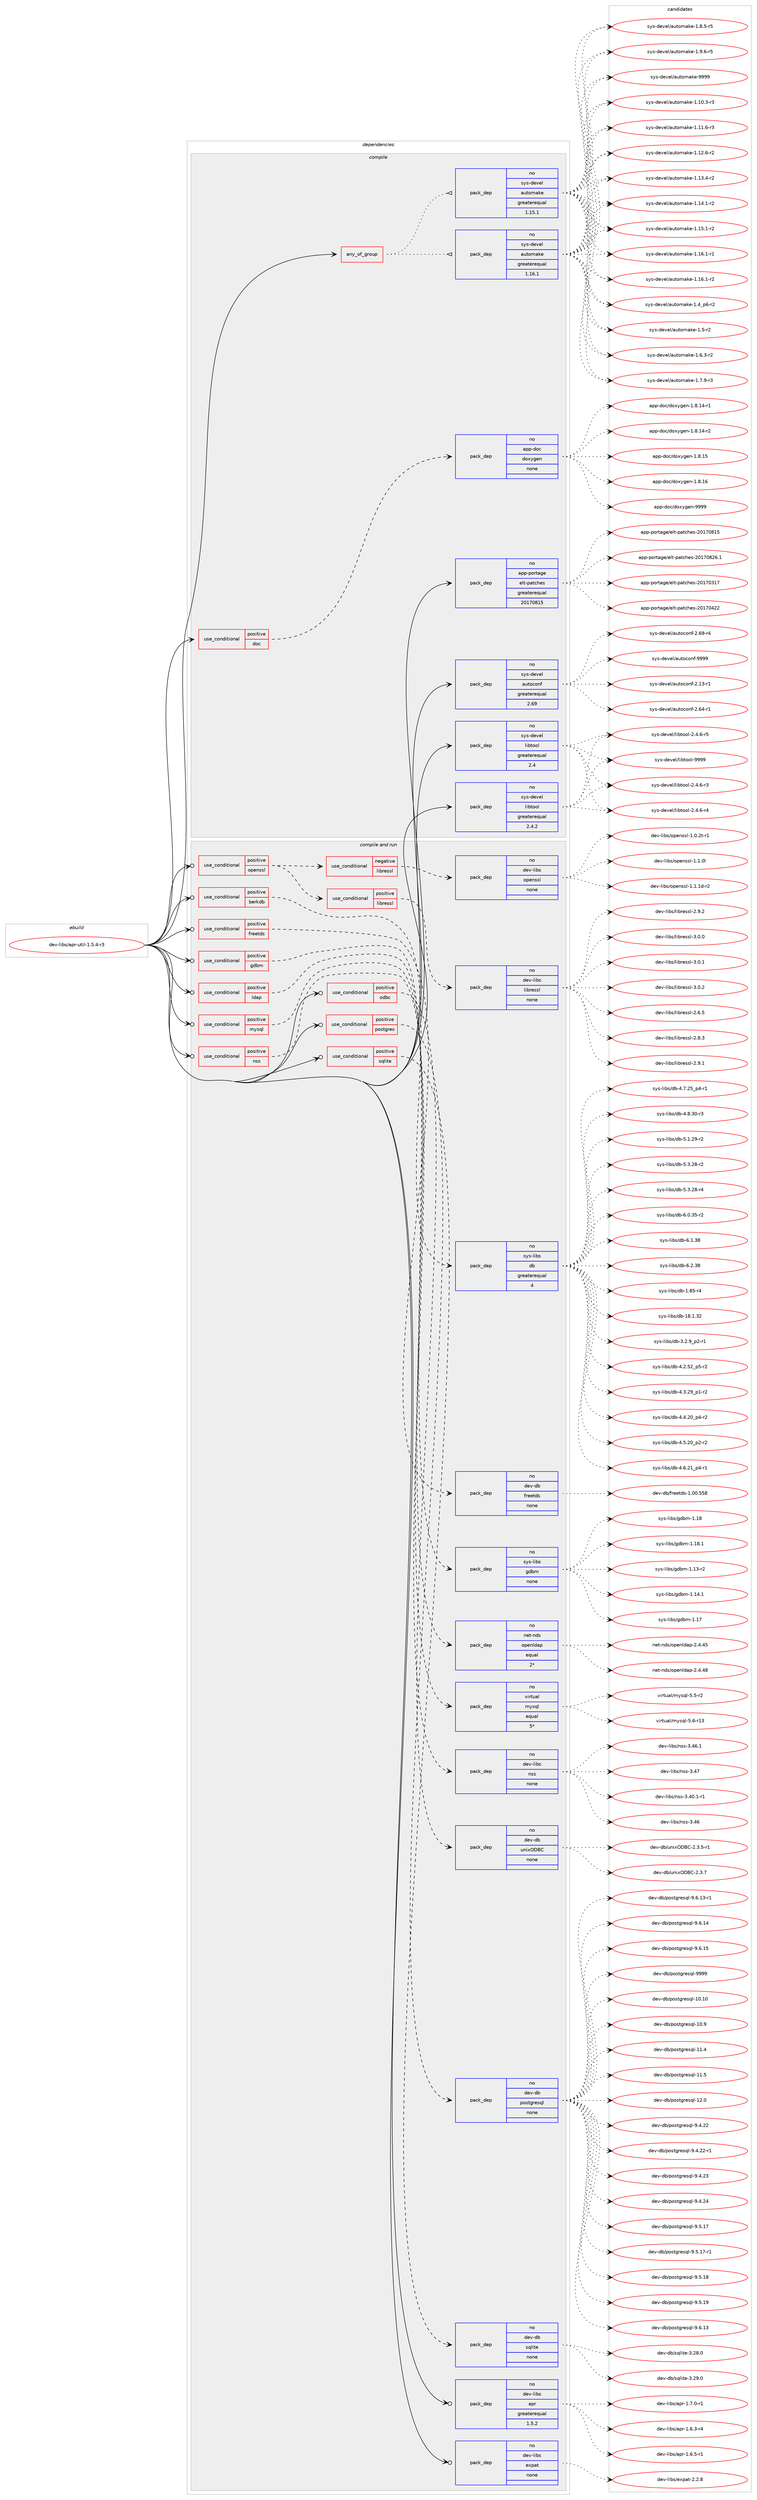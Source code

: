 digraph prolog {

# *************
# Graph options
# *************

newrank=true;
concentrate=true;
compound=true;
graph [rankdir=LR,fontname=Helvetica,fontsize=10,ranksep=1.5];#, ranksep=2.5, nodesep=0.2];
edge  [arrowhead=vee];
node  [fontname=Helvetica,fontsize=10];

# **********
# The ebuild
# **********

subgraph cluster_leftcol {
color=gray;
rank=same;
label=<<i>ebuild</i>>;
id [label="dev-libs/apr-util-1.5.4-r3", color=red, width=4, href="../dev-libs/apr-util-1.5.4-r3.svg"];
}

# ****************
# The dependencies
# ****************

subgraph cluster_midcol {
color=gray;
label=<<i>dependencies</i>>;
subgraph cluster_compile {
fillcolor="#eeeeee";
style=filled;
label=<<i>compile</i>>;
subgraph any11004 {
dependency562628 [label=<<TABLE BORDER="0" CELLBORDER="1" CELLSPACING="0" CELLPADDING="4"><TR><TD CELLPADDING="10">any_of_group</TD></TR></TABLE>>, shape=none, color=red];subgraph pack420207 {
dependency562629 [label=<<TABLE BORDER="0" CELLBORDER="1" CELLSPACING="0" CELLPADDING="4" WIDTH="220"><TR><TD ROWSPAN="6" CELLPADDING="30">pack_dep</TD></TR><TR><TD WIDTH="110">no</TD></TR><TR><TD>sys-devel</TD></TR><TR><TD>automake</TD></TR><TR><TD>greaterequal</TD></TR><TR><TD>1.16.1</TD></TR></TABLE>>, shape=none, color=blue];
}
dependency562628:e -> dependency562629:w [weight=20,style="dotted",arrowhead="oinv"];
subgraph pack420208 {
dependency562630 [label=<<TABLE BORDER="0" CELLBORDER="1" CELLSPACING="0" CELLPADDING="4" WIDTH="220"><TR><TD ROWSPAN="6" CELLPADDING="30">pack_dep</TD></TR><TR><TD WIDTH="110">no</TD></TR><TR><TD>sys-devel</TD></TR><TR><TD>automake</TD></TR><TR><TD>greaterequal</TD></TR><TR><TD>1.15.1</TD></TR></TABLE>>, shape=none, color=blue];
}
dependency562628:e -> dependency562630:w [weight=20,style="dotted",arrowhead="oinv"];
}
id:e -> dependency562628:w [weight=20,style="solid",arrowhead="vee"];
subgraph cond131060 {
dependency562631 [label=<<TABLE BORDER="0" CELLBORDER="1" CELLSPACING="0" CELLPADDING="4"><TR><TD ROWSPAN="3" CELLPADDING="10">use_conditional</TD></TR><TR><TD>positive</TD></TR><TR><TD>doc</TD></TR></TABLE>>, shape=none, color=red];
subgraph pack420209 {
dependency562632 [label=<<TABLE BORDER="0" CELLBORDER="1" CELLSPACING="0" CELLPADDING="4" WIDTH="220"><TR><TD ROWSPAN="6" CELLPADDING="30">pack_dep</TD></TR><TR><TD WIDTH="110">no</TD></TR><TR><TD>app-doc</TD></TR><TR><TD>doxygen</TD></TR><TR><TD>none</TD></TR><TR><TD></TD></TR></TABLE>>, shape=none, color=blue];
}
dependency562631:e -> dependency562632:w [weight=20,style="dashed",arrowhead="vee"];
}
id:e -> dependency562631:w [weight=20,style="solid",arrowhead="vee"];
subgraph pack420210 {
dependency562633 [label=<<TABLE BORDER="0" CELLBORDER="1" CELLSPACING="0" CELLPADDING="4" WIDTH="220"><TR><TD ROWSPAN="6" CELLPADDING="30">pack_dep</TD></TR><TR><TD WIDTH="110">no</TD></TR><TR><TD>app-portage</TD></TR><TR><TD>elt-patches</TD></TR><TR><TD>greaterequal</TD></TR><TR><TD>20170815</TD></TR></TABLE>>, shape=none, color=blue];
}
id:e -> dependency562633:w [weight=20,style="solid",arrowhead="vee"];
subgraph pack420211 {
dependency562634 [label=<<TABLE BORDER="0" CELLBORDER="1" CELLSPACING="0" CELLPADDING="4" WIDTH="220"><TR><TD ROWSPAN="6" CELLPADDING="30">pack_dep</TD></TR><TR><TD WIDTH="110">no</TD></TR><TR><TD>sys-devel</TD></TR><TR><TD>autoconf</TD></TR><TR><TD>greaterequal</TD></TR><TR><TD>2.69</TD></TR></TABLE>>, shape=none, color=blue];
}
id:e -> dependency562634:w [weight=20,style="solid",arrowhead="vee"];
subgraph pack420212 {
dependency562635 [label=<<TABLE BORDER="0" CELLBORDER="1" CELLSPACING="0" CELLPADDING="4" WIDTH="220"><TR><TD ROWSPAN="6" CELLPADDING="30">pack_dep</TD></TR><TR><TD WIDTH="110">no</TD></TR><TR><TD>sys-devel</TD></TR><TR><TD>libtool</TD></TR><TR><TD>greaterequal</TD></TR><TR><TD>2.4</TD></TR></TABLE>>, shape=none, color=blue];
}
id:e -> dependency562635:w [weight=20,style="solid",arrowhead="vee"];
subgraph pack420213 {
dependency562636 [label=<<TABLE BORDER="0" CELLBORDER="1" CELLSPACING="0" CELLPADDING="4" WIDTH="220"><TR><TD ROWSPAN="6" CELLPADDING="30">pack_dep</TD></TR><TR><TD WIDTH="110">no</TD></TR><TR><TD>sys-devel</TD></TR><TR><TD>libtool</TD></TR><TR><TD>greaterequal</TD></TR><TR><TD>2.4.2</TD></TR></TABLE>>, shape=none, color=blue];
}
id:e -> dependency562636:w [weight=20,style="solid",arrowhead="vee"];
}
subgraph cluster_compileandrun {
fillcolor="#eeeeee";
style=filled;
label=<<i>compile and run</i>>;
subgraph cond131061 {
dependency562637 [label=<<TABLE BORDER="0" CELLBORDER="1" CELLSPACING="0" CELLPADDING="4"><TR><TD ROWSPAN="3" CELLPADDING="10">use_conditional</TD></TR><TR><TD>positive</TD></TR><TR><TD>berkdb</TD></TR></TABLE>>, shape=none, color=red];
subgraph pack420214 {
dependency562638 [label=<<TABLE BORDER="0" CELLBORDER="1" CELLSPACING="0" CELLPADDING="4" WIDTH="220"><TR><TD ROWSPAN="6" CELLPADDING="30">pack_dep</TD></TR><TR><TD WIDTH="110">no</TD></TR><TR><TD>sys-libs</TD></TR><TR><TD>db</TD></TR><TR><TD>greaterequal</TD></TR><TR><TD>4</TD></TR></TABLE>>, shape=none, color=blue];
}
dependency562637:e -> dependency562638:w [weight=20,style="dashed",arrowhead="vee"];
}
id:e -> dependency562637:w [weight=20,style="solid",arrowhead="odotvee"];
subgraph cond131062 {
dependency562639 [label=<<TABLE BORDER="0" CELLBORDER="1" CELLSPACING="0" CELLPADDING="4"><TR><TD ROWSPAN="3" CELLPADDING="10">use_conditional</TD></TR><TR><TD>positive</TD></TR><TR><TD>freetds</TD></TR></TABLE>>, shape=none, color=red];
subgraph pack420215 {
dependency562640 [label=<<TABLE BORDER="0" CELLBORDER="1" CELLSPACING="0" CELLPADDING="4" WIDTH="220"><TR><TD ROWSPAN="6" CELLPADDING="30">pack_dep</TD></TR><TR><TD WIDTH="110">no</TD></TR><TR><TD>dev-db</TD></TR><TR><TD>freetds</TD></TR><TR><TD>none</TD></TR><TR><TD></TD></TR></TABLE>>, shape=none, color=blue];
}
dependency562639:e -> dependency562640:w [weight=20,style="dashed",arrowhead="vee"];
}
id:e -> dependency562639:w [weight=20,style="solid",arrowhead="odotvee"];
subgraph cond131063 {
dependency562641 [label=<<TABLE BORDER="0" CELLBORDER="1" CELLSPACING="0" CELLPADDING="4"><TR><TD ROWSPAN="3" CELLPADDING="10">use_conditional</TD></TR><TR><TD>positive</TD></TR><TR><TD>gdbm</TD></TR></TABLE>>, shape=none, color=red];
subgraph pack420216 {
dependency562642 [label=<<TABLE BORDER="0" CELLBORDER="1" CELLSPACING="0" CELLPADDING="4" WIDTH="220"><TR><TD ROWSPAN="6" CELLPADDING="30">pack_dep</TD></TR><TR><TD WIDTH="110">no</TD></TR><TR><TD>sys-libs</TD></TR><TR><TD>gdbm</TD></TR><TR><TD>none</TD></TR><TR><TD></TD></TR></TABLE>>, shape=none, color=blue];
}
dependency562641:e -> dependency562642:w [weight=20,style="dashed",arrowhead="vee"];
}
id:e -> dependency562641:w [weight=20,style="solid",arrowhead="odotvee"];
subgraph cond131064 {
dependency562643 [label=<<TABLE BORDER="0" CELLBORDER="1" CELLSPACING="0" CELLPADDING="4"><TR><TD ROWSPAN="3" CELLPADDING="10">use_conditional</TD></TR><TR><TD>positive</TD></TR><TR><TD>ldap</TD></TR></TABLE>>, shape=none, color=red];
subgraph pack420217 {
dependency562644 [label=<<TABLE BORDER="0" CELLBORDER="1" CELLSPACING="0" CELLPADDING="4" WIDTH="220"><TR><TD ROWSPAN="6" CELLPADDING="30">pack_dep</TD></TR><TR><TD WIDTH="110">no</TD></TR><TR><TD>net-nds</TD></TR><TR><TD>openldap</TD></TR><TR><TD>equal</TD></TR><TR><TD>2*</TD></TR></TABLE>>, shape=none, color=blue];
}
dependency562643:e -> dependency562644:w [weight=20,style="dashed",arrowhead="vee"];
}
id:e -> dependency562643:w [weight=20,style="solid",arrowhead="odotvee"];
subgraph cond131065 {
dependency562645 [label=<<TABLE BORDER="0" CELLBORDER="1" CELLSPACING="0" CELLPADDING="4"><TR><TD ROWSPAN="3" CELLPADDING="10">use_conditional</TD></TR><TR><TD>positive</TD></TR><TR><TD>mysql</TD></TR></TABLE>>, shape=none, color=red];
subgraph pack420218 {
dependency562646 [label=<<TABLE BORDER="0" CELLBORDER="1" CELLSPACING="0" CELLPADDING="4" WIDTH="220"><TR><TD ROWSPAN="6" CELLPADDING="30">pack_dep</TD></TR><TR><TD WIDTH="110">no</TD></TR><TR><TD>virtual</TD></TR><TR><TD>mysql</TD></TR><TR><TD>equal</TD></TR><TR><TD>5*</TD></TR></TABLE>>, shape=none, color=blue];
}
dependency562645:e -> dependency562646:w [weight=20,style="dashed",arrowhead="vee"];
}
id:e -> dependency562645:w [weight=20,style="solid",arrowhead="odotvee"];
subgraph cond131066 {
dependency562647 [label=<<TABLE BORDER="0" CELLBORDER="1" CELLSPACING="0" CELLPADDING="4"><TR><TD ROWSPAN="3" CELLPADDING="10">use_conditional</TD></TR><TR><TD>positive</TD></TR><TR><TD>nss</TD></TR></TABLE>>, shape=none, color=red];
subgraph pack420219 {
dependency562648 [label=<<TABLE BORDER="0" CELLBORDER="1" CELLSPACING="0" CELLPADDING="4" WIDTH="220"><TR><TD ROWSPAN="6" CELLPADDING="30">pack_dep</TD></TR><TR><TD WIDTH="110">no</TD></TR><TR><TD>dev-libs</TD></TR><TR><TD>nss</TD></TR><TR><TD>none</TD></TR><TR><TD></TD></TR></TABLE>>, shape=none, color=blue];
}
dependency562647:e -> dependency562648:w [weight=20,style="dashed",arrowhead="vee"];
}
id:e -> dependency562647:w [weight=20,style="solid",arrowhead="odotvee"];
subgraph cond131067 {
dependency562649 [label=<<TABLE BORDER="0" CELLBORDER="1" CELLSPACING="0" CELLPADDING="4"><TR><TD ROWSPAN="3" CELLPADDING="10">use_conditional</TD></TR><TR><TD>positive</TD></TR><TR><TD>odbc</TD></TR></TABLE>>, shape=none, color=red];
subgraph pack420220 {
dependency562650 [label=<<TABLE BORDER="0" CELLBORDER="1" CELLSPACING="0" CELLPADDING="4" WIDTH="220"><TR><TD ROWSPAN="6" CELLPADDING="30">pack_dep</TD></TR><TR><TD WIDTH="110">no</TD></TR><TR><TD>dev-db</TD></TR><TR><TD>unixODBC</TD></TR><TR><TD>none</TD></TR><TR><TD></TD></TR></TABLE>>, shape=none, color=blue];
}
dependency562649:e -> dependency562650:w [weight=20,style="dashed",arrowhead="vee"];
}
id:e -> dependency562649:w [weight=20,style="solid",arrowhead="odotvee"];
subgraph cond131068 {
dependency562651 [label=<<TABLE BORDER="0" CELLBORDER="1" CELLSPACING="0" CELLPADDING="4"><TR><TD ROWSPAN="3" CELLPADDING="10">use_conditional</TD></TR><TR><TD>positive</TD></TR><TR><TD>openssl</TD></TR></TABLE>>, shape=none, color=red];
subgraph cond131069 {
dependency562652 [label=<<TABLE BORDER="0" CELLBORDER="1" CELLSPACING="0" CELLPADDING="4"><TR><TD ROWSPAN="3" CELLPADDING="10">use_conditional</TD></TR><TR><TD>negative</TD></TR><TR><TD>libressl</TD></TR></TABLE>>, shape=none, color=red];
subgraph pack420221 {
dependency562653 [label=<<TABLE BORDER="0" CELLBORDER="1" CELLSPACING="0" CELLPADDING="4" WIDTH="220"><TR><TD ROWSPAN="6" CELLPADDING="30">pack_dep</TD></TR><TR><TD WIDTH="110">no</TD></TR><TR><TD>dev-libs</TD></TR><TR><TD>openssl</TD></TR><TR><TD>none</TD></TR><TR><TD></TD></TR></TABLE>>, shape=none, color=blue];
}
dependency562652:e -> dependency562653:w [weight=20,style="dashed",arrowhead="vee"];
}
dependency562651:e -> dependency562652:w [weight=20,style="dashed",arrowhead="vee"];
subgraph cond131070 {
dependency562654 [label=<<TABLE BORDER="0" CELLBORDER="1" CELLSPACING="0" CELLPADDING="4"><TR><TD ROWSPAN="3" CELLPADDING="10">use_conditional</TD></TR><TR><TD>positive</TD></TR><TR><TD>libressl</TD></TR></TABLE>>, shape=none, color=red];
subgraph pack420222 {
dependency562655 [label=<<TABLE BORDER="0" CELLBORDER="1" CELLSPACING="0" CELLPADDING="4" WIDTH="220"><TR><TD ROWSPAN="6" CELLPADDING="30">pack_dep</TD></TR><TR><TD WIDTH="110">no</TD></TR><TR><TD>dev-libs</TD></TR><TR><TD>libressl</TD></TR><TR><TD>none</TD></TR><TR><TD></TD></TR></TABLE>>, shape=none, color=blue];
}
dependency562654:e -> dependency562655:w [weight=20,style="dashed",arrowhead="vee"];
}
dependency562651:e -> dependency562654:w [weight=20,style="dashed",arrowhead="vee"];
}
id:e -> dependency562651:w [weight=20,style="solid",arrowhead="odotvee"];
subgraph cond131071 {
dependency562656 [label=<<TABLE BORDER="0" CELLBORDER="1" CELLSPACING="0" CELLPADDING="4"><TR><TD ROWSPAN="3" CELLPADDING="10">use_conditional</TD></TR><TR><TD>positive</TD></TR><TR><TD>postgres</TD></TR></TABLE>>, shape=none, color=red];
subgraph pack420223 {
dependency562657 [label=<<TABLE BORDER="0" CELLBORDER="1" CELLSPACING="0" CELLPADDING="4" WIDTH="220"><TR><TD ROWSPAN="6" CELLPADDING="30">pack_dep</TD></TR><TR><TD WIDTH="110">no</TD></TR><TR><TD>dev-db</TD></TR><TR><TD>postgresql</TD></TR><TR><TD>none</TD></TR><TR><TD></TD></TR></TABLE>>, shape=none, color=blue];
}
dependency562656:e -> dependency562657:w [weight=20,style="dashed",arrowhead="vee"];
}
id:e -> dependency562656:w [weight=20,style="solid",arrowhead="odotvee"];
subgraph cond131072 {
dependency562658 [label=<<TABLE BORDER="0" CELLBORDER="1" CELLSPACING="0" CELLPADDING="4"><TR><TD ROWSPAN="3" CELLPADDING="10">use_conditional</TD></TR><TR><TD>positive</TD></TR><TR><TD>sqlite</TD></TR></TABLE>>, shape=none, color=red];
subgraph pack420224 {
dependency562659 [label=<<TABLE BORDER="0" CELLBORDER="1" CELLSPACING="0" CELLPADDING="4" WIDTH="220"><TR><TD ROWSPAN="6" CELLPADDING="30">pack_dep</TD></TR><TR><TD WIDTH="110">no</TD></TR><TR><TD>dev-db</TD></TR><TR><TD>sqlite</TD></TR><TR><TD>none</TD></TR><TR><TD></TD></TR></TABLE>>, shape=none, color=blue];
}
dependency562658:e -> dependency562659:w [weight=20,style="dashed",arrowhead="vee"];
}
id:e -> dependency562658:w [weight=20,style="solid",arrowhead="odotvee"];
subgraph pack420225 {
dependency562660 [label=<<TABLE BORDER="0" CELLBORDER="1" CELLSPACING="0" CELLPADDING="4" WIDTH="220"><TR><TD ROWSPAN="6" CELLPADDING="30">pack_dep</TD></TR><TR><TD WIDTH="110">no</TD></TR><TR><TD>dev-libs</TD></TR><TR><TD>apr</TD></TR><TR><TD>greaterequal</TD></TR><TR><TD>1.5.2</TD></TR></TABLE>>, shape=none, color=blue];
}
id:e -> dependency562660:w [weight=20,style="solid",arrowhead="odotvee"];
subgraph pack420226 {
dependency562661 [label=<<TABLE BORDER="0" CELLBORDER="1" CELLSPACING="0" CELLPADDING="4" WIDTH="220"><TR><TD ROWSPAN="6" CELLPADDING="30">pack_dep</TD></TR><TR><TD WIDTH="110">no</TD></TR><TR><TD>dev-libs</TD></TR><TR><TD>expat</TD></TR><TR><TD>none</TD></TR><TR><TD></TD></TR></TABLE>>, shape=none, color=blue];
}
id:e -> dependency562661:w [weight=20,style="solid",arrowhead="odotvee"];
}
subgraph cluster_run {
fillcolor="#eeeeee";
style=filled;
label=<<i>run</i>>;
}
}

# **************
# The candidates
# **************

subgraph cluster_choices {
rank=same;
color=gray;
label=<<i>candidates</i>>;

subgraph choice420207 {
color=black;
nodesep=1;
choice11512111545100101118101108479711711611110997107101454946494846514511451 [label="sys-devel/automake-1.10.3-r3", color=red, width=4,href="../sys-devel/automake-1.10.3-r3.svg"];
choice11512111545100101118101108479711711611110997107101454946494946544511451 [label="sys-devel/automake-1.11.6-r3", color=red, width=4,href="../sys-devel/automake-1.11.6-r3.svg"];
choice11512111545100101118101108479711711611110997107101454946495046544511450 [label="sys-devel/automake-1.12.6-r2", color=red, width=4,href="../sys-devel/automake-1.12.6-r2.svg"];
choice11512111545100101118101108479711711611110997107101454946495146524511450 [label="sys-devel/automake-1.13.4-r2", color=red, width=4,href="../sys-devel/automake-1.13.4-r2.svg"];
choice11512111545100101118101108479711711611110997107101454946495246494511450 [label="sys-devel/automake-1.14.1-r2", color=red, width=4,href="../sys-devel/automake-1.14.1-r2.svg"];
choice11512111545100101118101108479711711611110997107101454946495346494511450 [label="sys-devel/automake-1.15.1-r2", color=red, width=4,href="../sys-devel/automake-1.15.1-r2.svg"];
choice11512111545100101118101108479711711611110997107101454946495446494511449 [label="sys-devel/automake-1.16.1-r1", color=red, width=4,href="../sys-devel/automake-1.16.1-r1.svg"];
choice11512111545100101118101108479711711611110997107101454946495446494511450 [label="sys-devel/automake-1.16.1-r2", color=red, width=4,href="../sys-devel/automake-1.16.1-r2.svg"];
choice115121115451001011181011084797117116111109971071014549465295112544511450 [label="sys-devel/automake-1.4_p6-r2", color=red, width=4,href="../sys-devel/automake-1.4_p6-r2.svg"];
choice11512111545100101118101108479711711611110997107101454946534511450 [label="sys-devel/automake-1.5-r2", color=red, width=4,href="../sys-devel/automake-1.5-r2.svg"];
choice115121115451001011181011084797117116111109971071014549465446514511450 [label="sys-devel/automake-1.6.3-r2", color=red, width=4,href="../sys-devel/automake-1.6.3-r2.svg"];
choice115121115451001011181011084797117116111109971071014549465546574511451 [label="sys-devel/automake-1.7.9-r3", color=red, width=4,href="../sys-devel/automake-1.7.9-r3.svg"];
choice115121115451001011181011084797117116111109971071014549465646534511453 [label="sys-devel/automake-1.8.5-r5", color=red, width=4,href="../sys-devel/automake-1.8.5-r5.svg"];
choice115121115451001011181011084797117116111109971071014549465746544511453 [label="sys-devel/automake-1.9.6-r5", color=red, width=4,href="../sys-devel/automake-1.9.6-r5.svg"];
choice115121115451001011181011084797117116111109971071014557575757 [label="sys-devel/automake-9999", color=red, width=4,href="../sys-devel/automake-9999.svg"];
dependency562629:e -> choice11512111545100101118101108479711711611110997107101454946494846514511451:w [style=dotted,weight="100"];
dependency562629:e -> choice11512111545100101118101108479711711611110997107101454946494946544511451:w [style=dotted,weight="100"];
dependency562629:e -> choice11512111545100101118101108479711711611110997107101454946495046544511450:w [style=dotted,weight="100"];
dependency562629:e -> choice11512111545100101118101108479711711611110997107101454946495146524511450:w [style=dotted,weight="100"];
dependency562629:e -> choice11512111545100101118101108479711711611110997107101454946495246494511450:w [style=dotted,weight="100"];
dependency562629:e -> choice11512111545100101118101108479711711611110997107101454946495346494511450:w [style=dotted,weight="100"];
dependency562629:e -> choice11512111545100101118101108479711711611110997107101454946495446494511449:w [style=dotted,weight="100"];
dependency562629:e -> choice11512111545100101118101108479711711611110997107101454946495446494511450:w [style=dotted,weight="100"];
dependency562629:e -> choice115121115451001011181011084797117116111109971071014549465295112544511450:w [style=dotted,weight="100"];
dependency562629:e -> choice11512111545100101118101108479711711611110997107101454946534511450:w [style=dotted,weight="100"];
dependency562629:e -> choice115121115451001011181011084797117116111109971071014549465446514511450:w [style=dotted,weight="100"];
dependency562629:e -> choice115121115451001011181011084797117116111109971071014549465546574511451:w [style=dotted,weight="100"];
dependency562629:e -> choice115121115451001011181011084797117116111109971071014549465646534511453:w [style=dotted,weight="100"];
dependency562629:e -> choice115121115451001011181011084797117116111109971071014549465746544511453:w [style=dotted,weight="100"];
dependency562629:e -> choice115121115451001011181011084797117116111109971071014557575757:w [style=dotted,weight="100"];
}
subgraph choice420208 {
color=black;
nodesep=1;
choice11512111545100101118101108479711711611110997107101454946494846514511451 [label="sys-devel/automake-1.10.3-r3", color=red, width=4,href="../sys-devel/automake-1.10.3-r3.svg"];
choice11512111545100101118101108479711711611110997107101454946494946544511451 [label="sys-devel/automake-1.11.6-r3", color=red, width=4,href="../sys-devel/automake-1.11.6-r3.svg"];
choice11512111545100101118101108479711711611110997107101454946495046544511450 [label="sys-devel/automake-1.12.6-r2", color=red, width=4,href="../sys-devel/automake-1.12.6-r2.svg"];
choice11512111545100101118101108479711711611110997107101454946495146524511450 [label="sys-devel/automake-1.13.4-r2", color=red, width=4,href="../sys-devel/automake-1.13.4-r2.svg"];
choice11512111545100101118101108479711711611110997107101454946495246494511450 [label="sys-devel/automake-1.14.1-r2", color=red, width=4,href="../sys-devel/automake-1.14.1-r2.svg"];
choice11512111545100101118101108479711711611110997107101454946495346494511450 [label="sys-devel/automake-1.15.1-r2", color=red, width=4,href="../sys-devel/automake-1.15.1-r2.svg"];
choice11512111545100101118101108479711711611110997107101454946495446494511449 [label="sys-devel/automake-1.16.1-r1", color=red, width=4,href="../sys-devel/automake-1.16.1-r1.svg"];
choice11512111545100101118101108479711711611110997107101454946495446494511450 [label="sys-devel/automake-1.16.1-r2", color=red, width=4,href="../sys-devel/automake-1.16.1-r2.svg"];
choice115121115451001011181011084797117116111109971071014549465295112544511450 [label="sys-devel/automake-1.4_p6-r2", color=red, width=4,href="../sys-devel/automake-1.4_p6-r2.svg"];
choice11512111545100101118101108479711711611110997107101454946534511450 [label="sys-devel/automake-1.5-r2", color=red, width=4,href="../sys-devel/automake-1.5-r2.svg"];
choice115121115451001011181011084797117116111109971071014549465446514511450 [label="sys-devel/automake-1.6.3-r2", color=red, width=4,href="../sys-devel/automake-1.6.3-r2.svg"];
choice115121115451001011181011084797117116111109971071014549465546574511451 [label="sys-devel/automake-1.7.9-r3", color=red, width=4,href="../sys-devel/automake-1.7.9-r3.svg"];
choice115121115451001011181011084797117116111109971071014549465646534511453 [label="sys-devel/automake-1.8.5-r5", color=red, width=4,href="../sys-devel/automake-1.8.5-r5.svg"];
choice115121115451001011181011084797117116111109971071014549465746544511453 [label="sys-devel/automake-1.9.6-r5", color=red, width=4,href="../sys-devel/automake-1.9.6-r5.svg"];
choice115121115451001011181011084797117116111109971071014557575757 [label="sys-devel/automake-9999", color=red, width=4,href="../sys-devel/automake-9999.svg"];
dependency562630:e -> choice11512111545100101118101108479711711611110997107101454946494846514511451:w [style=dotted,weight="100"];
dependency562630:e -> choice11512111545100101118101108479711711611110997107101454946494946544511451:w [style=dotted,weight="100"];
dependency562630:e -> choice11512111545100101118101108479711711611110997107101454946495046544511450:w [style=dotted,weight="100"];
dependency562630:e -> choice11512111545100101118101108479711711611110997107101454946495146524511450:w [style=dotted,weight="100"];
dependency562630:e -> choice11512111545100101118101108479711711611110997107101454946495246494511450:w [style=dotted,weight="100"];
dependency562630:e -> choice11512111545100101118101108479711711611110997107101454946495346494511450:w [style=dotted,weight="100"];
dependency562630:e -> choice11512111545100101118101108479711711611110997107101454946495446494511449:w [style=dotted,weight="100"];
dependency562630:e -> choice11512111545100101118101108479711711611110997107101454946495446494511450:w [style=dotted,weight="100"];
dependency562630:e -> choice115121115451001011181011084797117116111109971071014549465295112544511450:w [style=dotted,weight="100"];
dependency562630:e -> choice11512111545100101118101108479711711611110997107101454946534511450:w [style=dotted,weight="100"];
dependency562630:e -> choice115121115451001011181011084797117116111109971071014549465446514511450:w [style=dotted,weight="100"];
dependency562630:e -> choice115121115451001011181011084797117116111109971071014549465546574511451:w [style=dotted,weight="100"];
dependency562630:e -> choice115121115451001011181011084797117116111109971071014549465646534511453:w [style=dotted,weight="100"];
dependency562630:e -> choice115121115451001011181011084797117116111109971071014549465746544511453:w [style=dotted,weight="100"];
dependency562630:e -> choice115121115451001011181011084797117116111109971071014557575757:w [style=dotted,weight="100"];
}
subgraph choice420209 {
color=black;
nodesep=1;
choice97112112451001119947100111120121103101110454946564649524511449 [label="app-doc/doxygen-1.8.14-r1", color=red, width=4,href="../app-doc/doxygen-1.8.14-r1.svg"];
choice97112112451001119947100111120121103101110454946564649524511450 [label="app-doc/doxygen-1.8.14-r2", color=red, width=4,href="../app-doc/doxygen-1.8.14-r2.svg"];
choice9711211245100111994710011112012110310111045494656464953 [label="app-doc/doxygen-1.8.15", color=red, width=4,href="../app-doc/doxygen-1.8.15.svg"];
choice9711211245100111994710011112012110310111045494656464954 [label="app-doc/doxygen-1.8.16", color=red, width=4,href="../app-doc/doxygen-1.8.16.svg"];
choice971121124510011199471001111201211031011104557575757 [label="app-doc/doxygen-9999", color=red, width=4,href="../app-doc/doxygen-9999.svg"];
dependency562632:e -> choice97112112451001119947100111120121103101110454946564649524511449:w [style=dotted,weight="100"];
dependency562632:e -> choice97112112451001119947100111120121103101110454946564649524511450:w [style=dotted,weight="100"];
dependency562632:e -> choice9711211245100111994710011112012110310111045494656464953:w [style=dotted,weight="100"];
dependency562632:e -> choice9711211245100111994710011112012110310111045494656464954:w [style=dotted,weight="100"];
dependency562632:e -> choice971121124510011199471001111201211031011104557575757:w [style=dotted,weight="100"];
}
subgraph choice420210 {
color=black;
nodesep=1;
choice97112112451121111141169710310147101108116451129711699104101115455048495548514955 [label="app-portage/elt-patches-20170317", color=red, width=4,href="../app-portage/elt-patches-20170317.svg"];
choice97112112451121111141169710310147101108116451129711699104101115455048495548525050 [label="app-portage/elt-patches-20170422", color=red, width=4,href="../app-portage/elt-patches-20170422.svg"];
choice97112112451121111141169710310147101108116451129711699104101115455048495548564953 [label="app-portage/elt-patches-20170815", color=red, width=4,href="../app-portage/elt-patches-20170815.svg"];
choice971121124511211111411697103101471011081164511297116991041011154550484955485650544649 [label="app-portage/elt-patches-20170826.1", color=red, width=4,href="../app-portage/elt-patches-20170826.1.svg"];
dependency562633:e -> choice97112112451121111141169710310147101108116451129711699104101115455048495548514955:w [style=dotted,weight="100"];
dependency562633:e -> choice97112112451121111141169710310147101108116451129711699104101115455048495548525050:w [style=dotted,weight="100"];
dependency562633:e -> choice97112112451121111141169710310147101108116451129711699104101115455048495548564953:w [style=dotted,weight="100"];
dependency562633:e -> choice971121124511211111411697103101471011081164511297116991041011154550484955485650544649:w [style=dotted,weight="100"];
}
subgraph choice420211 {
color=black;
nodesep=1;
choice1151211154510010111810110847971171161119911111010245504649514511449 [label="sys-devel/autoconf-2.13-r1", color=red, width=4,href="../sys-devel/autoconf-2.13-r1.svg"];
choice1151211154510010111810110847971171161119911111010245504654524511449 [label="sys-devel/autoconf-2.64-r1", color=red, width=4,href="../sys-devel/autoconf-2.64-r1.svg"];
choice1151211154510010111810110847971171161119911111010245504654574511452 [label="sys-devel/autoconf-2.69-r4", color=red, width=4,href="../sys-devel/autoconf-2.69-r4.svg"];
choice115121115451001011181011084797117116111991111101024557575757 [label="sys-devel/autoconf-9999", color=red, width=4,href="../sys-devel/autoconf-9999.svg"];
dependency562634:e -> choice1151211154510010111810110847971171161119911111010245504649514511449:w [style=dotted,weight="100"];
dependency562634:e -> choice1151211154510010111810110847971171161119911111010245504654524511449:w [style=dotted,weight="100"];
dependency562634:e -> choice1151211154510010111810110847971171161119911111010245504654574511452:w [style=dotted,weight="100"];
dependency562634:e -> choice115121115451001011181011084797117116111991111101024557575757:w [style=dotted,weight="100"];
}
subgraph choice420212 {
color=black;
nodesep=1;
choice1151211154510010111810110847108105981161111111084550465246544511451 [label="sys-devel/libtool-2.4.6-r3", color=red, width=4,href="../sys-devel/libtool-2.4.6-r3.svg"];
choice1151211154510010111810110847108105981161111111084550465246544511452 [label="sys-devel/libtool-2.4.6-r4", color=red, width=4,href="../sys-devel/libtool-2.4.6-r4.svg"];
choice1151211154510010111810110847108105981161111111084550465246544511453 [label="sys-devel/libtool-2.4.6-r5", color=red, width=4,href="../sys-devel/libtool-2.4.6-r5.svg"];
choice1151211154510010111810110847108105981161111111084557575757 [label="sys-devel/libtool-9999", color=red, width=4,href="../sys-devel/libtool-9999.svg"];
dependency562635:e -> choice1151211154510010111810110847108105981161111111084550465246544511451:w [style=dotted,weight="100"];
dependency562635:e -> choice1151211154510010111810110847108105981161111111084550465246544511452:w [style=dotted,weight="100"];
dependency562635:e -> choice1151211154510010111810110847108105981161111111084550465246544511453:w [style=dotted,weight="100"];
dependency562635:e -> choice1151211154510010111810110847108105981161111111084557575757:w [style=dotted,weight="100"];
}
subgraph choice420213 {
color=black;
nodesep=1;
choice1151211154510010111810110847108105981161111111084550465246544511451 [label="sys-devel/libtool-2.4.6-r3", color=red, width=4,href="../sys-devel/libtool-2.4.6-r3.svg"];
choice1151211154510010111810110847108105981161111111084550465246544511452 [label="sys-devel/libtool-2.4.6-r4", color=red, width=4,href="../sys-devel/libtool-2.4.6-r4.svg"];
choice1151211154510010111810110847108105981161111111084550465246544511453 [label="sys-devel/libtool-2.4.6-r5", color=red, width=4,href="../sys-devel/libtool-2.4.6-r5.svg"];
choice1151211154510010111810110847108105981161111111084557575757 [label="sys-devel/libtool-9999", color=red, width=4,href="../sys-devel/libtool-9999.svg"];
dependency562636:e -> choice1151211154510010111810110847108105981161111111084550465246544511451:w [style=dotted,weight="100"];
dependency562636:e -> choice1151211154510010111810110847108105981161111111084550465246544511452:w [style=dotted,weight="100"];
dependency562636:e -> choice1151211154510010111810110847108105981161111111084550465246544511453:w [style=dotted,weight="100"];
dependency562636:e -> choice1151211154510010111810110847108105981161111111084557575757:w [style=dotted,weight="100"];
}
subgraph choice420214 {
color=black;
nodesep=1;
choice1151211154510810598115471009845494656534511452 [label="sys-libs/db-1.85-r4", color=red, width=4,href="../sys-libs/db-1.85-r4.svg"];
choice115121115451081059811547100984549564649465150 [label="sys-libs/db-18.1.32", color=red, width=4,href="../sys-libs/db-18.1.32.svg"];
choice1151211154510810598115471009845514650465795112504511449 [label="sys-libs/db-3.2.9_p2-r1", color=red, width=4,href="../sys-libs/db-3.2.9_p2-r1.svg"];
choice115121115451081059811547100984552465046535095112534511450 [label="sys-libs/db-4.2.52_p5-r2", color=red, width=4,href="../sys-libs/db-4.2.52_p5-r2.svg"];
choice115121115451081059811547100984552465146505795112494511450 [label="sys-libs/db-4.3.29_p1-r2", color=red, width=4,href="../sys-libs/db-4.3.29_p1-r2.svg"];
choice115121115451081059811547100984552465246504895112524511450 [label="sys-libs/db-4.4.20_p4-r2", color=red, width=4,href="../sys-libs/db-4.4.20_p4-r2.svg"];
choice115121115451081059811547100984552465346504895112504511450 [label="sys-libs/db-4.5.20_p2-r2", color=red, width=4,href="../sys-libs/db-4.5.20_p2-r2.svg"];
choice115121115451081059811547100984552465446504995112524511449 [label="sys-libs/db-4.6.21_p4-r1", color=red, width=4,href="../sys-libs/db-4.6.21_p4-r1.svg"];
choice115121115451081059811547100984552465546505395112524511449 [label="sys-libs/db-4.7.25_p4-r1", color=red, width=4,href="../sys-libs/db-4.7.25_p4-r1.svg"];
choice11512111545108105981154710098455246564651484511451 [label="sys-libs/db-4.8.30-r3", color=red, width=4,href="../sys-libs/db-4.8.30-r3.svg"];
choice11512111545108105981154710098455346494650574511450 [label="sys-libs/db-5.1.29-r2", color=red, width=4,href="../sys-libs/db-5.1.29-r2.svg"];
choice11512111545108105981154710098455346514650564511450 [label="sys-libs/db-5.3.28-r2", color=red, width=4,href="../sys-libs/db-5.3.28-r2.svg"];
choice11512111545108105981154710098455346514650564511452 [label="sys-libs/db-5.3.28-r4", color=red, width=4,href="../sys-libs/db-5.3.28-r4.svg"];
choice11512111545108105981154710098455446484651534511450 [label="sys-libs/db-6.0.35-r2", color=red, width=4,href="../sys-libs/db-6.0.35-r2.svg"];
choice1151211154510810598115471009845544649465156 [label="sys-libs/db-6.1.38", color=red, width=4,href="../sys-libs/db-6.1.38.svg"];
choice1151211154510810598115471009845544650465156 [label="sys-libs/db-6.2.38", color=red, width=4,href="../sys-libs/db-6.2.38.svg"];
dependency562638:e -> choice1151211154510810598115471009845494656534511452:w [style=dotted,weight="100"];
dependency562638:e -> choice115121115451081059811547100984549564649465150:w [style=dotted,weight="100"];
dependency562638:e -> choice1151211154510810598115471009845514650465795112504511449:w [style=dotted,weight="100"];
dependency562638:e -> choice115121115451081059811547100984552465046535095112534511450:w [style=dotted,weight="100"];
dependency562638:e -> choice115121115451081059811547100984552465146505795112494511450:w [style=dotted,weight="100"];
dependency562638:e -> choice115121115451081059811547100984552465246504895112524511450:w [style=dotted,weight="100"];
dependency562638:e -> choice115121115451081059811547100984552465346504895112504511450:w [style=dotted,weight="100"];
dependency562638:e -> choice115121115451081059811547100984552465446504995112524511449:w [style=dotted,weight="100"];
dependency562638:e -> choice115121115451081059811547100984552465546505395112524511449:w [style=dotted,weight="100"];
dependency562638:e -> choice11512111545108105981154710098455246564651484511451:w [style=dotted,weight="100"];
dependency562638:e -> choice11512111545108105981154710098455346494650574511450:w [style=dotted,weight="100"];
dependency562638:e -> choice11512111545108105981154710098455346514650564511450:w [style=dotted,weight="100"];
dependency562638:e -> choice11512111545108105981154710098455346514650564511452:w [style=dotted,weight="100"];
dependency562638:e -> choice11512111545108105981154710098455446484651534511450:w [style=dotted,weight="100"];
dependency562638:e -> choice1151211154510810598115471009845544649465156:w [style=dotted,weight="100"];
dependency562638:e -> choice1151211154510810598115471009845544650465156:w [style=dotted,weight="100"];
}
subgraph choice420215 {
color=black;
nodesep=1;
choice100101118451009847102114101101116100115454946484846535356 [label="dev-db/freetds-1.00.558", color=red, width=4,href="../dev-db/freetds-1.00.558.svg"];
dependency562640:e -> choice100101118451009847102114101101116100115454946484846535356:w [style=dotted,weight="100"];
}
subgraph choice420216 {
color=black;
nodesep=1;
choice1151211154510810598115471031009810945494649514511450 [label="sys-libs/gdbm-1.13-r2", color=red, width=4,href="../sys-libs/gdbm-1.13-r2.svg"];
choice1151211154510810598115471031009810945494649524649 [label="sys-libs/gdbm-1.14.1", color=red, width=4,href="../sys-libs/gdbm-1.14.1.svg"];
choice115121115451081059811547103100981094549464955 [label="sys-libs/gdbm-1.17", color=red, width=4,href="../sys-libs/gdbm-1.17.svg"];
choice115121115451081059811547103100981094549464956 [label="sys-libs/gdbm-1.18", color=red, width=4,href="../sys-libs/gdbm-1.18.svg"];
choice1151211154510810598115471031009810945494649564649 [label="sys-libs/gdbm-1.18.1", color=red, width=4,href="../sys-libs/gdbm-1.18.1.svg"];
dependency562642:e -> choice1151211154510810598115471031009810945494649514511450:w [style=dotted,weight="100"];
dependency562642:e -> choice1151211154510810598115471031009810945494649524649:w [style=dotted,weight="100"];
dependency562642:e -> choice115121115451081059811547103100981094549464955:w [style=dotted,weight="100"];
dependency562642:e -> choice115121115451081059811547103100981094549464956:w [style=dotted,weight="100"];
dependency562642:e -> choice1151211154510810598115471031009810945494649564649:w [style=dotted,weight="100"];
}
subgraph choice420217 {
color=black;
nodesep=1;
choice11010111645110100115471111121011101081009711245504652465253 [label="net-nds/openldap-2.4.45", color=red, width=4,href="../net-nds/openldap-2.4.45.svg"];
choice11010111645110100115471111121011101081009711245504652465256 [label="net-nds/openldap-2.4.48", color=red, width=4,href="../net-nds/openldap-2.4.48.svg"];
dependency562644:e -> choice11010111645110100115471111121011101081009711245504652465253:w [style=dotted,weight="100"];
dependency562644:e -> choice11010111645110100115471111121011101081009711245504652465256:w [style=dotted,weight="100"];
}
subgraph choice420218 {
color=black;
nodesep=1;
choice1181051141161179710847109121115113108455346534511450 [label="virtual/mysql-5.5-r2", color=red, width=4,href="../virtual/mysql-5.5-r2.svg"];
choice118105114116117971084710912111511310845534654451144951 [label="virtual/mysql-5.6-r13", color=red, width=4,href="../virtual/mysql-5.6-r13.svg"];
dependency562646:e -> choice1181051141161179710847109121115113108455346534511450:w [style=dotted,weight="100"];
dependency562646:e -> choice118105114116117971084710912111511310845534654451144951:w [style=dotted,weight="100"];
}
subgraph choice420219 {
color=black;
nodesep=1;
choice100101118451081059811547110115115455146524846494511449 [label="dev-libs/nss-3.40.1-r1", color=red, width=4,href="../dev-libs/nss-3.40.1-r1.svg"];
choice1001011184510810598115471101151154551465254 [label="dev-libs/nss-3.46", color=red, width=4,href="../dev-libs/nss-3.46.svg"];
choice10010111845108105981154711011511545514652544649 [label="dev-libs/nss-3.46.1", color=red, width=4,href="../dev-libs/nss-3.46.1.svg"];
choice1001011184510810598115471101151154551465255 [label="dev-libs/nss-3.47", color=red, width=4,href="../dev-libs/nss-3.47.svg"];
dependency562648:e -> choice100101118451081059811547110115115455146524846494511449:w [style=dotted,weight="100"];
dependency562648:e -> choice1001011184510810598115471101151154551465254:w [style=dotted,weight="100"];
dependency562648:e -> choice10010111845108105981154711011511545514652544649:w [style=dotted,weight="100"];
dependency562648:e -> choice1001011184510810598115471101151154551465255:w [style=dotted,weight="100"];
}
subgraph choice420220 {
color=black;
nodesep=1;
choice100101118451009847117110105120796866674550465146534511449 [label="dev-db/unixODBC-2.3.5-r1", color=red, width=4,href="../dev-db/unixODBC-2.3.5-r1.svg"];
choice10010111845100984711711010512079686667455046514655 [label="dev-db/unixODBC-2.3.7", color=red, width=4,href="../dev-db/unixODBC-2.3.7.svg"];
dependency562650:e -> choice100101118451009847117110105120796866674550465146534511449:w [style=dotted,weight="100"];
dependency562650:e -> choice10010111845100984711711010512079686667455046514655:w [style=dotted,weight="100"];
}
subgraph choice420221 {
color=black;
nodesep=1;
choice1001011184510810598115471111121011101151151084549464846501164511449 [label="dev-libs/openssl-1.0.2t-r1", color=red, width=4,href="../dev-libs/openssl-1.0.2t-r1.svg"];
choice100101118451081059811547111112101110115115108454946494648108 [label="dev-libs/openssl-1.1.0l", color=red, width=4,href="../dev-libs/openssl-1.1.0l.svg"];
choice1001011184510810598115471111121011101151151084549464946491004511450 [label="dev-libs/openssl-1.1.1d-r2", color=red, width=4,href="../dev-libs/openssl-1.1.1d-r2.svg"];
dependency562653:e -> choice1001011184510810598115471111121011101151151084549464846501164511449:w [style=dotted,weight="100"];
dependency562653:e -> choice100101118451081059811547111112101110115115108454946494648108:w [style=dotted,weight="100"];
dependency562653:e -> choice1001011184510810598115471111121011101151151084549464946491004511450:w [style=dotted,weight="100"];
}
subgraph choice420222 {
color=black;
nodesep=1;
choice10010111845108105981154710810598114101115115108455046544653 [label="dev-libs/libressl-2.6.5", color=red, width=4,href="../dev-libs/libressl-2.6.5.svg"];
choice10010111845108105981154710810598114101115115108455046564651 [label="dev-libs/libressl-2.8.3", color=red, width=4,href="../dev-libs/libressl-2.8.3.svg"];
choice10010111845108105981154710810598114101115115108455046574649 [label="dev-libs/libressl-2.9.1", color=red, width=4,href="../dev-libs/libressl-2.9.1.svg"];
choice10010111845108105981154710810598114101115115108455046574650 [label="dev-libs/libressl-2.9.2", color=red, width=4,href="../dev-libs/libressl-2.9.2.svg"];
choice10010111845108105981154710810598114101115115108455146484648 [label="dev-libs/libressl-3.0.0", color=red, width=4,href="../dev-libs/libressl-3.0.0.svg"];
choice10010111845108105981154710810598114101115115108455146484649 [label="dev-libs/libressl-3.0.1", color=red, width=4,href="../dev-libs/libressl-3.0.1.svg"];
choice10010111845108105981154710810598114101115115108455146484650 [label="dev-libs/libressl-3.0.2", color=red, width=4,href="../dev-libs/libressl-3.0.2.svg"];
dependency562655:e -> choice10010111845108105981154710810598114101115115108455046544653:w [style=dotted,weight="100"];
dependency562655:e -> choice10010111845108105981154710810598114101115115108455046564651:w [style=dotted,weight="100"];
dependency562655:e -> choice10010111845108105981154710810598114101115115108455046574649:w [style=dotted,weight="100"];
dependency562655:e -> choice10010111845108105981154710810598114101115115108455046574650:w [style=dotted,weight="100"];
dependency562655:e -> choice10010111845108105981154710810598114101115115108455146484648:w [style=dotted,weight="100"];
dependency562655:e -> choice10010111845108105981154710810598114101115115108455146484649:w [style=dotted,weight="100"];
dependency562655:e -> choice10010111845108105981154710810598114101115115108455146484650:w [style=dotted,weight="100"];
}
subgraph choice420223 {
color=black;
nodesep=1;
choice100101118451009847112111115116103114101115113108454948464948 [label="dev-db/postgresql-10.10", color=red, width=4,href="../dev-db/postgresql-10.10.svg"];
choice1001011184510098471121111151161031141011151131084549484657 [label="dev-db/postgresql-10.9", color=red, width=4,href="../dev-db/postgresql-10.9.svg"];
choice1001011184510098471121111151161031141011151131084549494652 [label="dev-db/postgresql-11.4", color=red, width=4,href="../dev-db/postgresql-11.4.svg"];
choice1001011184510098471121111151161031141011151131084549494653 [label="dev-db/postgresql-11.5", color=red, width=4,href="../dev-db/postgresql-11.5.svg"];
choice1001011184510098471121111151161031141011151131084549504648 [label="dev-db/postgresql-12.0", color=red, width=4,href="../dev-db/postgresql-12.0.svg"];
choice10010111845100984711211111511610311410111511310845574652465050 [label="dev-db/postgresql-9.4.22", color=red, width=4,href="../dev-db/postgresql-9.4.22.svg"];
choice100101118451009847112111115116103114101115113108455746524650504511449 [label="dev-db/postgresql-9.4.22-r1", color=red, width=4,href="../dev-db/postgresql-9.4.22-r1.svg"];
choice10010111845100984711211111511610311410111511310845574652465051 [label="dev-db/postgresql-9.4.23", color=red, width=4,href="../dev-db/postgresql-9.4.23.svg"];
choice10010111845100984711211111511610311410111511310845574652465052 [label="dev-db/postgresql-9.4.24", color=red, width=4,href="../dev-db/postgresql-9.4.24.svg"];
choice10010111845100984711211111511610311410111511310845574653464955 [label="dev-db/postgresql-9.5.17", color=red, width=4,href="../dev-db/postgresql-9.5.17.svg"];
choice100101118451009847112111115116103114101115113108455746534649554511449 [label="dev-db/postgresql-9.5.17-r1", color=red, width=4,href="../dev-db/postgresql-9.5.17-r1.svg"];
choice10010111845100984711211111511610311410111511310845574653464956 [label="dev-db/postgresql-9.5.18", color=red, width=4,href="../dev-db/postgresql-9.5.18.svg"];
choice10010111845100984711211111511610311410111511310845574653464957 [label="dev-db/postgresql-9.5.19", color=red, width=4,href="../dev-db/postgresql-9.5.19.svg"];
choice10010111845100984711211111511610311410111511310845574654464951 [label="dev-db/postgresql-9.6.13", color=red, width=4,href="../dev-db/postgresql-9.6.13.svg"];
choice100101118451009847112111115116103114101115113108455746544649514511449 [label="dev-db/postgresql-9.6.13-r1", color=red, width=4,href="../dev-db/postgresql-9.6.13-r1.svg"];
choice10010111845100984711211111511610311410111511310845574654464952 [label="dev-db/postgresql-9.6.14", color=red, width=4,href="../dev-db/postgresql-9.6.14.svg"];
choice10010111845100984711211111511610311410111511310845574654464953 [label="dev-db/postgresql-9.6.15", color=red, width=4,href="../dev-db/postgresql-9.6.15.svg"];
choice1001011184510098471121111151161031141011151131084557575757 [label="dev-db/postgresql-9999", color=red, width=4,href="../dev-db/postgresql-9999.svg"];
dependency562657:e -> choice100101118451009847112111115116103114101115113108454948464948:w [style=dotted,weight="100"];
dependency562657:e -> choice1001011184510098471121111151161031141011151131084549484657:w [style=dotted,weight="100"];
dependency562657:e -> choice1001011184510098471121111151161031141011151131084549494652:w [style=dotted,weight="100"];
dependency562657:e -> choice1001011184510098471121111151161031141011151131084549494653:w [style=dotted,weight="100"];
dependency562657:e -> choice1001011184510098471121111151161031141011151131084549504648:w [style=dotted,weight="100"];
dependency562657:e -> choice10010111845100984711211111511610311410111511310845574652465050:w [style=dotted,weight="100"];
dependency562657:e -> choice100101118451009847112111115116103114101115113108455746524650504511449:w [style=dotted,weight="100"];
dependency562657:e -> choice10010111845100984711211111511610311410111511310845574652465051:w [style=dotted,weight="100"];
dependency562657:e -> choice10010111845100984711211111511610311410111511310845574652465052:w [style=dotted,weight="100"];
dependency562657:e -> choice10010111845100984711211111511610311410111511310845574653464955:w [style=dotted,weight="100"];
dependency562657:e -> choice100101118451009847112111115116103114101115113108455746534649554511449:w [style=dotted,weight="100"];
dependency562657:e -> choice10010111845100984711211111511610311410111511310845574653464956:w [style=dotted,weight="100"];
dependency562657:e -> choice10010111845100984711211111511610311410111511310845574653464957:w [style=dotted,weight="100"];
dependency562657:e -> choice10010111845100984711211111511610311410111511310845574654464951:w [style=dotted,weight="100"];
dependency562657:e -> choice100101118451009847112111115116103114101115113108455746544649514511449:w [style=dotted,weight="100"];
dependency562657:e -> choice10010111845100984711211111511610311410111511310845574654464952:w [style=dotted,weight="100"];
dependency562657:e -> choice10010111845100984711211111511610311410111511310845574654464953:w [style=dotted,weight="100"];
dependency562657:e -> choice1001011184510098471121111151161031141011151131084557575757:w [style=dotted,weight="100"];
}
subgraph choice420224 {
color=black;
nodesep=1;
choice10010111845100984711511310810511610145514650564648 [label="dev-db/sqlite-3.28.0", color=red, width=4,href="../dev-db/sqlite-3.28.0.svg"];
choice10010111845100984711511310810511610145514650574648 [label="dev-db/sqlite-3.29.0", color=red, width=4,href="../dev-db/sqlite-3.29.0.svg"];
dependency562659:e -> choice10010111845100984711511310810511610145514650564648:w [style=dotted,weight="100"];
dependency562659:e -> choice10010111845100984711511310810511610145514650574648:w [style=dotted,weight="100"];
}
subgraph choice420225 {
color=black;
nodesep=1;
choice100101118451081059811547971121144549465446514511452 [label="dev-libs/apr-1.6.3-r4", color=red, width=4,href="../dev-libs/apr-1.6.3-r4.svg"];
choice100101118451081059811547971121144549465446534511449 [label="dev-libs/apr-1.6.5-r1", color=red, width=4,href="../dev-libs/apr-1.6.5-r1.svg"];
choice100101118451081059811547971121144549465546484511449 [label="dev-libs/apr-1.7.0-r1", color=red, width=4,href="../dev-libs/apr-1.7.0-r1.svg"];
dependency562660:e -> choice100101118451081059811547971121144549465446514511452:w [style=dotted,weight="100"];
dependency562660:e -> choice100101118451081059811547971121144549465446534511449:w [style=dotted,weight="100"];
dependency562660:e -> choice100101118451081059811547971121144549465546484511449:w [style=dotted,weight="100"];
}
subgraph choice420226 {
color=black;
nodesep=1;
choice10010111845108105981154710112011297116455046504656 [label="dev-libs/expat-2.2.8", color=red, width=4,href="../dev-libs/expat-2.2.8.svg"];
dependency562661:e -> choice10010111845108105981154710112011297116455046504656:w [style=dotted,weight="100"];
}
}

}
